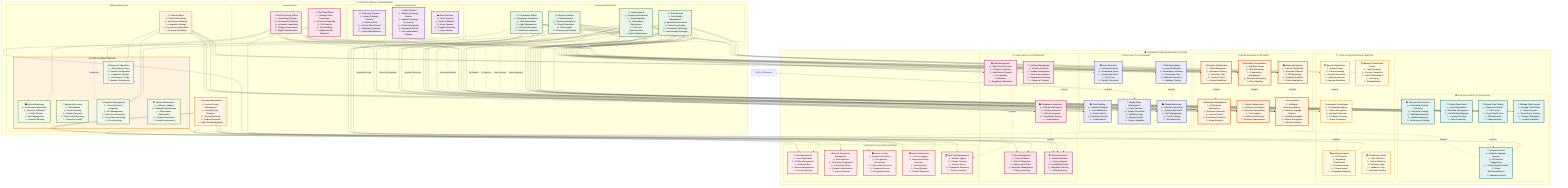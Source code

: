 graph TB
    %% ========================================================================
    %% DATAWAVE DATA GOVERNANCE SYSTEM - ADVANCED USE CASE DIAGRAM
    %% ========================================================================
    
    %% External Actors
    subgraph ACTORS["👥 SYSTEM ACTORS & STAKEHOLDERS"]
        direction TB
        
        %% Primary Business Users
        subgraph PRIMARY_USERS["Primary Business Users"]
            DATA_STEWARD["👨‍💼 Data Steward<br/>├─ Data Quality Management<br/>├─ Metadata Governance<br/>├─ Data Classification<br/>├─ Compliance Monitoring<br/>└─ Data Lineage Oversight"]
            
            DATA_ENGINEER["👨‍💻 Data Engineer<br/>├─ Pipeline Development<br/>├─ Data Integration<br/>├─ Performance Optimization<br/>├─ Technical Implementation<br/>└─ System Maintenance"]
            
            COMPLIANCE_OFFICER["👩‍⚖️ Compliance Officer<br/>├─ Regulatory Compliance<br/>├─ Risk Assessment<br/>├─ Audit Management<br/>├─ Policy Enforcement<br/>└─ Violation Investigation"]
            
            BUSINESS_ANALYST["👩‍📊 Business Analyst<br/>├─ Data Discovery<br/>├─ Business Intelligence<br/>├─ Report Generation<br/>├─ Data Insights<br/>└─ Requirements Analysis"]
        end
        
        %% Administrative Users
        subgraph ADMIN_USERS["Administrative Users"]
            SYSTEM_ADMIN["👨‍🔧 System Administrator<br/>├─ System Configuration<br/>├─ User Management<br/>├─ Security Administration<br/>├─ Performance Monitoring<br/>└─ Infrastructure Management"]
            
            DATA_ARCHITECT["👩‍🏗️ Data Architect<br/>├─ Data Model Design<br/>├─ Architecture Planning<br/>├─ Integration Strategy<br/>├─ Governance Framework<br/>└─ Technical Standards"]
            
            SECURITY_ADMIN["🔐 Security Administrator<br/>├─ Access Control Management<br/>├─ Security Policy Definition<br/>├─ Threat Monitoring<br/>├─ Incident Response<br/>└─ Audit Trail Management"]
        end
        
        %% Executive Users
        subgraph EXECUTIVE_USERS["Executive Users"]
            CDO["👔 Chief Data Officer<br/>├─ Strategic Data Governance<br/>├─ Executive Reporting<br/>├─ ROI Analysis<br/>├─ Data Strategy<br/>└─ Organizational Alignment"]
            
            CTO["👔 Chief Technology Officer<br/>├─ Technology Strategy<br/>├─ Infrastructure Planning<br/>├─ Innovation Leadership<br/>├─ Technical Governance<br/>└─ Digital Transformation"]
        end
        
        %% External Systems
        subgraph EXTERNAL_SYSTEMS["External System Actors"]
            AZURE_SERVICES["☁️ Azure Services<br/>├─ Azure Purview<br/>├─ Azure Databricks<br/>├─ Azure Synapse<br/>├─ Cognitive Services<br/>└─ Azure Monitor"]
            
            THIRD_PARTY_SYSTEMS["🌐 Third-party Systems<br/>├─ Legacy Database Systems<br/>├─ External APIs<br/>├─ Partner Data Sources<br/>├─ Regulatory Systems<br/>└─ Cloud Data Platforms"]
            
            AI_SYSTEMS["🤖 AI/ML Systems<br/>├─ Machine Learning Models<br/>├─ Natural Language Processing<br/>├─ Pattern Recognition<br/>├─ Anomaly Detection<br/>└─ Recommendation Engines"]
        end
    end
    
    %% Core Use Cases
    subgraph CORE_SYSTEM["🏛️ DATAWAVE DATA GOVERNANCE SYSTEM"]
        direction TB
        
        %% Data Discovery & Cataloging Use Cases
        subgraph DATA_DISCOVERY["📚 DATA DISCOVERY & CATALOGING"]
            direction TB
            UC_DISCOVER_DATA["🔍 Discover Data Sources<br/>├─ Automated Schema Discovery<br/>├─ Connection Testing<br/>├─ Metadata Extraction<br/>├─ Health Assessment<br/>└─ Performance Profiling"]
            
            UC_CATALOG_ASSETS["📖 Catalog Data Assets<br/>├─ Asset Registration<br/>├─ Metadata Management<br/>├─ Relationship Mapping<br/>├─ Lineage Tracking<br/>└─ Search Indexing"]
            
            UC_BROWSE_CATALOG["🔎 Browse Data Catalog<br/>├─ Advanced Search<br/>├─ Filter & Sort<br/>├─ Asset Details View<br/>├─ Related Assets<br/>└─ Usage Analytics"]
            
            UC_MANAGE_LINEAGE["🔗 Manage Data Lineage<br/>├─ Lineage Visualization<br/>├─ Impact Analysis<br/>├─ Dependency Tracking<br/>├─ Change Propagation<br/>└─ Lineage Validation"]
            
            UC_SEMANTIC_SEARCH["🧠 Semantic Search<br/>├─ Natural Language Queries<br/>├─ AI-Powered Suggestions<br/>├─ Context-Aware Results<br/>├─ Smart Recommendations<br/>└─ Federated Search"]
        end
        
        %% Data Classification & Labeling Use Cases
        subgraph DATA_CLASSIFICATION["🏷️ DATA CLASSIFICATION & LABELING"]
            direction TB
            UC_AUTO_CLASSIFY["🤖 Automated Classification<br/>├─ AI-Powered Analysis<br/>├─ Pattern Recognition<br/>├─ Sensitivity Detection<br/>├─ Confidence Scoring<br/>└─ Batch Processing"]
            
            UC_MANUAL_CLASSIFY["✋ Manual Classification<br/>├─ Expert Review<br/>├─ Custom Labeling<br/>├─ Override Automation<br/>├─ Quality Assurance<br/>└─ Approval Workflows"]
            
            UC_MANAGE_LABELS["🏷️ Manage Classification Labels<br/>├─ Label Hierarchy<br/>├─ Custom Categories<br/>├─ Label Relationships<br/>├─ Versioning<br/>└─ Standardization"]
            
            UC_SENSITIVITY_ANALYSIS["🔍 Sensitivity Analysis<br/>├─ PII Detection<br/>├─ Regulatory Classification<br/>├─ Risk Assessment<br/>├─ Privacy Impact<br/>└─ Compliance Mapping"]
            
            UC_CLASSIFICATION_RULES["📋 Classification Rules<br/>├─ Rule Definition<br/>├─ Pattern Matching<br/>├─ Business Logic<br/>├─ Validation Logic<br/>└─ Exception Handling"]
        end
        
        %% Compliance & Governance Use Cases
        subgraph COMPLIANCE_GOVERNANCE["⚖️ COMPLIANCE & GOVERNANCE"]
            direction TB
            UC_POLICY_MANAGEMENT["📜 Policy Management<br/>├─ Policy Definition<br/>├─ Rule Configuration<br/>├─ Enforcement Rules<br/>├─ Exception Management<br/>└─ Policy Versioning"]
            
            UC_COMPLIANCE_MONITORING["📊 Compliance Monitoring<br/>├─ Real-time Monitoring<br/>├─ Violation Detection<br/>├─ Risk Assessment<br/>├─ Compliance Scoring<br/>└─ Trend Analysis"]
            
            UC_AUDIT_MANAGEMENT["🔍 Audit Management<br/>├─ Audit Trail Generation<br/>├─ Evidence Collection<br/>├─ Audit Report Creation<br/>├─ Compliance Certification<br/>└─ Regulatory Submission"]
            
            UC_RISK_ASSESSMENT["⚠️ Risk Assessment<br/>├─ Risk Identification<br/>├─ Impact Analysis<br/>├─ Probability Scoring<br/>├─ Mitigation Planning<br/>└─ Risk Monitoring"]
            
            UC_VIOLATION_MANAGEMENT["🚨 Violation Management<br/>├─ Violation Detection<br/>├─ Incident Investigation<br/>├─ Root Cause Analysis<br/>├─ Remediation Planning<br/>└─ Follow-up Tracking"]
        end
        
        %% Data Quality & Scanning Use Cases
        subgraph DATA_QUALITY["✅ DATA QUALITY & SCANNING"]
            direction TB
            UC_DATA_PROFILING["📈 Data Profiling<br/>├─ Statistical Analysis<br/>├─ Data Distribution<br/>├─ Quality Metrics<br/>├─ Anomaly Detection<br/>└─ Trend Analysis"]
            
            UC_QUALITY_RULES["📏 Quality Rules Management<br/>├─ Rule Definition<br/>├─ Quality Thresholds<br/>├─ Validation Logic<br/>├─ Business Rules<br/>└─ Custom Validators"]
            
            UC_SCAN_EXECUTION["🔍 Scan Execution<br/>├─ Scheduled Scans<br/>├─ On-demand Scans<br/>├─ Incremental Scans<br/>├─ Full Scans<br/>└─ Parallel Processing"]
            
            UC_QUALITY_MONITORING["📊 Quality Monitoring<br/>├─ Real-time Monitoring<br/>├─ Quality Dashboards<br/>├─ Alert Management<br/>├─ Trend Tracking<br/>└─ SLA Monitoring"]
            
            UC_REMEDIATION["🔧 Data Remediation<br/>├─ Issue Identification<br/>├─ Remediation Planning<br/>├─ Automated Fixes<br/>├─ Manual Corrections<br/>└─ Validation Testing"]
        end
        
        %% Racine Advanced Features Use Cases
        subgraph RACINE_FEATURES["👑 RACINE ADVANCED FEATURES"]
            direction TB
            UC_WORKSPACE_MGMT["🏢 Workspace Management<br/>├─ Multi-tenant Workspaces<br/>├─ Resource Allocation<br/>├─ Access Control<br/>├─ Environment Isolation<br/>└─ Usage Analytics"]
            
            UC_WORKFLOW_ORCHESTRATION["⚙️ Workflow Orchestration<br/>├─ Workflow Design<br/>├─ Task Scheduling<br/>├─ Dependency Management<br/>├─ Execution Monitoring<br/>└─ Error Handling"]
            
            UC_PIPELINE_OPTIMIZATION["🚀 Pipeline Optimization<br/>├─ Performance Analysis<br/>├─ Resource Optimization<br/>├─ Cost Analysis<br/>├─ Bottleneck Detection<br/>└─ AI-driven Improvements"]
            
            UC_AI_ASSISTANCE["🧠 AI Assistance<br/>├─ Intelligent Recommendations<br/>├─ Natural Language Queries<br/>├─ Automated Insights<br/>├─ Pattern Recognition<br/>└─ Decision Support"]
            
            UC_COLLABORATION["👥 Real-time Collaboration<br/>├─ Team Workspaces<br/>├─ Document Sharing<br/>├─ Real-time Chat<br/>├─ Version Control<br/>└─ Review Workflows"]
            
            UC_DASHBOARD_ANALYTICS["📈 Advanced Analytics<br/>├─ Custom Dashboards<br/>├─ Executive Reports<br/>├─ KPI Monitoring<br/>├─ Predictive Analytics<br/>└─ Data Visualization"]
        end
        
        %% Security & Access Control Use Cases
        subgraph SECURITY_ACCESS["🔐 SECURITY & ACCESS CONTROL"]
            direction TB
            UC_USER_MANAGEMENT["👤 User Management<br/>├─ User Registration<br/>├─ Profile Management<br/>├─ Authentication<br/>├─ Session Management<br/>└─ Account Security"]
            
            UC_ROLE_MANAGEMENT["🗝️ Role & Permission Management<br/>├─ Role Definition<br/>├─ Permission Assignment<br/>├─ Hierarchical Roles<br/>├─ Dynamic Authorization<br/>└─ Access Reviews"]
            
            UC_ACCESS_CONTROL["🛡️ Access Control<br/>├─ Resource Protection<br/>├─ Fine-grained Permissions<br/>├─ Context-based Access<br/>├─ Temporary Access<br/>└─ Emergency Access"]
            
            UC_SECURITY_MONITORING["👁️ Security Monitoring<br/>├─ Access Logging<br/>├─ Suspicious Activity Detection<br/>├─ Security Alerts<br/>├─ Threat Analysis<br/>└─ Incident Response"]
            
            UC_AUDIT_TRAIL["📋 Audit Trail Management<br/>├─ Activity Logging<br/>├─ Change Tracking<br/>├─ Access History<br/>├─ Compliance Reporting<br/>└─ Forensic Analysis"]
        end
        
        %% System Administration Use Cases
        subgraph SYSTEM_ADMIN["🔧 SYSTEM ADMINISTRATION"]
            direction TB
            UC_SYSTEM_CONFIG["⚙️ System Configuration<br/>├─ Environment Setup<br/>├─ Feature Configuration<br/>├─ Integration Settings<br/>├─ Performance Tuning<br/>└─ Backup Configuration"]
            
            UC_MONITORING["📊 System Monitoring<br/>├─ Performance Monitoring<br/>├─ Resource Utilization<br/>├─ Health Checks<br/>├─ Alert Management<br/>└─ Capacity Planning"]
            
            UC_BACKUP_RECOVERY["💾 Backup & Recovery<br/>├─ Data Backup<br/>├─ System Backup<br/>├─ Disaster Recovery<br/>├─ Point-in-time Recovery<br/>└─ Recovery Testing"]
            
            UC_INTEGRATION_MGMT["🔌 Integration Management<br/>├─ External System Integration<br/>├─ API Management<br/>├─ Data Synchronization<br/>├─ Connection Monitoring<br/>└─ Error Handling"]
            
            UC_MAINTENANCE["🛠️ System Maintenance<br/>├─ Software Updates<br/>├─ Database Maintenance<br/>├─ Performance Optimization<br/>├─ Cleanup Operations<br/>└─ Health Assessments"]
        end
    end
    
    %% ========================================================================
    %% USE CASE RELATIONSHIPS & INTERACTIONS
    %% ========================================================================
    
    %% Data Steward Interactions
    DATA_STEWARD --> UC_DISCOVER_DATA
    DATA_STEWARD --> UC_CATALOG_ASSETS
    DATA_STEWARD --> UC_BROWSE_CATALOG
    DATA_STEWARD --> UC_MANAGE_LINEAGE
    DATA_STEWARD --> UC_MANUAL_CLASSIFY
    DATA_STEWARD --> UC_MANAGE_LABELS
    DATA_STEWARD --> UC_DATA_PROFILING
    DATA_STEsteward --> UC_QUALITY_RULES
    DATA_STEWARD --> UC_REMEDIATION
    DATA_STEWARD --> UC_WORKSPACE_MGMT
    DATA_STEWARD --> UC_COLLABORATION
    
    %% Data Engineer Interactions
    DATA_ENGINEER --> UC_DISCOVER_DATA
    DATA_ENGINEER --> UC_SCAN_EXECUTION
    DATA_ENGINEER --> UC_WORKFLOW_ORCHESTRATION
    DATA_ENGINEER --> UC_PIPELINE_OPTIMIZATION
    DATA_ENGINEER --> UC_INTEGRATION_MGMT
    DATA_ENGINEER --> UC_QUALITY_MONITORING
    DATA_ENGINEER --> UC_REMEDIATION
    DATA_ENGINEER --> UC_AI_ASSISTANCE
    DATA_ENGINEER --> UC_COLLABORATION
    
    %% Compliance Officer Interactions
    COMPLIANCE_OFFICER --> UC_POLICY_MANAGEMENT
    COMPLIANCE_OFFICER --> UC_COMPLIANCE_MONITORING
    COMPLIANCE_OFFICER --> UC_AUDIT_MANAGEMENT
    COMPLIANCE_OFFICER --> UC_RISK_ASSESSMENT
    COMPLIANCE_OFFICER --> UC_VIOLATION_MANAGEMENT
    COMPLIANCE_OFFICER --> UC_SENSITIVITY_ANALYSIS
    COMPLIANCE_OFFICER --> UC_BROWSE_CATALOG
    COMPLIANCE_OFFICER --> UC_DASHBOARD_ANALYTICS
    
    %% Business Analyst Interactions
    BUSINESS_ANALYST --> UC_BROWSE_CATALOG
    BUSINESS_ANALYST --> UC_SEMANTIC_SEARCH
    BUSINESS_ANALYST --> UC_MANAGE_LINEAGE
    BUSINESS_ANALYST --> UC_DASHBOARD_ANALYTICS
    BUSINESS_ANALYST --> UC_DATA_PROFILING
    BUSINESS_ANALYST --> UC_AI_ASSISTANCE
    BUSINESS_ANALYST --> UC_COLLABORATION
    
    %% System Administrator Interactions
    SYSTEM_ADMIN --> UC_SYSTEM_CONFIG
    SYSTEM_ADMIN --> UC_MONITORING
    SYSTEM_ADMIN --> UC_BACKUP_RECOVERY
    SYSTEM_ADMIN --> UC_INTEGRATION_MGMT
    SYSTEM_ADMIN --> UC_MAINTENANCE
    SYSTEM_ADMIN --> UC_USER_MANAGEMENT
    SYSTEM_ADMIN --> UC_SECURITY_MONITORING
    
    %% Data Architect Interactions
    DATA_ARCHITECT --> UC_CATALOG_ASSETS
    DATA_ARCHITECT --> UC_MANAGE_LINEAGE
    DATA_ARCHITECT --> UC_WORKSPACE_MGMT
    DATA_ARCHITECT --> UC_WORKFLOW_ORCHESTRATION
    DATA_ARCHITECT --> UC_INTEGRATION_MGMT
    DATA_ARCHITECT --> UC_SYSTEM_CONFIG
    DATA_ARCHITECT --> UC_DASHBOARD_ANALYTICS
    
    %% Security Administrator Interactions
    SECURITY_ADMIN --> UC_USER_MANAGEMENT
    SECURITY_ADMIN --> UC_ROLE_MANAGEMENT
    SECURITY_ADMIN --> UC_ACCESS_CONTROL
    SECURITY_ADMIN --> UC_SECURITY_MONITORING
    SECURITY_ADMIN --> UC_AUDIT_TRAIL
    SECURITY_ADMIN --> UC_POLICY_MANAGEMENT
    
    %% Executive Interactions
    CDO --> UC_DASHBOARD_ANALYTICS
    CDO --> UC_COMPLIANCE_MONITORING
    CDO --> UC_RISK_ASSESSMENT
    CDO --> UC_AUDIT_MANAGEMENT
    CDO --> UC_AI_ASSISTANCE
    
    CTO --> UC_MONITORING
    CTO --> UC_PIPELINE_OPTIMIZATION
    CTO --> UC_SYSTEM_CONFIG
    CTO --> UC_DASHBOARD_ANALYTICS
    CTO --> UC_AI_ASSISTANCE
    
    %% External System Interactions
    AZURE_SERVICES -.->|"Data Integration"| UC_DISCOVER_DATA
    AZURE_SERVICES -.->|"AI Services"| UC_AUTO_CLASSIFY
    AZURE_SERVICES -.->|"Analytics"| UC_DASHBOARD_ANALYTICS
    
    THIRD_PARTY_SYSTEMS -.->|"Data Sources"| UC_DISCOVER_DATA
    THIRD_PARTY_SYSTEMS -.->|"Integration"| UC_INTEGRATION_MGMT
    THIRD_PARTY_SYSTEMS -.->|"Compliance Data"| UC_COMPLIANCE_MONITORING
    
    AI_SYSTEMS -.->|"ML Models"| UC_AUTO_CLASSIFY
    AI_SYSTEMS -.->|"Recommendations"| UC_AI_ASSISTANCE
    AI_SYSTEMS -.->|"Pattern Recognition"| UC_DATA_PROFILING
    AI_SYSTEMS -.->|"Anomaly Detection"| UC_QUALITY_MONITORING
    
    %% Use Case Dependencies (includes)
    UC_BROWSE_CATALOG -.->|"includes"| UC_SEMANTIC_SEARCH
    UC_AUTO_CLASSIFY -.->|"includes"| UC_SENSITIVITY_ANALYSIS
    UC_COMPLIANCE_MONITORING -.->|"includes"| UC_RISK_ASSESSMENT
    UC_SCAN_EXECUTION -.->|"includes"| UC_DATA_PROFILING
    UC_WORKFLOW_ORCHESTRATION -.->|"includes"| UC_PIPELINE_OPTIMIZATION
    UC_DASHBOARD_ANALYTICS -.->|"includes"| UC_AI_ASSISTANCE
    UC_VIOLATION_MANAGEMENT -.->|"includes"| UC_AUDIT_TRAIL
    UC_WORKSPACE_MGMT -.->|"includes"| UC_ACCESS_CONTROL
    
    %% Use Case Extensions (extends)
    UC_MANUAL_CLASSIFY -.->|"extends"| UC_AUTO_CLASSIFY
    UC_REMEDIATION -.->|"extends"| UC_QUALITY_MONITORING
    UC_VIOLATION_MANAGEMENT -.->|"extends"| UC_COMPLIANCE_MONITORING
    UC_COLLABORATION -.->|"extends"| UC_WORKSPACE_MGMT
    UC_AI_ASSISTANCE -.->|"extends"| UC_SEMANTIC_SEARCH
    
    %% ========================================================================
    %% STYLING & VISUAL ENHANCEMENTS
    %% ========================================================================
    
    classDef actorClass fill:#e3f2fd,stroke:#1976d2,stroke-width:3px,color:#000
    classDef primaryUserClass fill:#e8f5e8,stroke:#2e7d32,stroke-width:3px,color:#000
    classDef adminUserClass fill:#fff3e0,stroke:#f57c00,stroke-width:3px,color:#000
    classDef executiveClass fill:#fce4ec,stroke:#c2185b,stroke-width:3px,color:#000
    classDef externalClass fill:#f3e5f5,stroke:#7b1fa2,stroke-width:3px,color:#000
    classDef discoveryClass fill:#e0f2f1,stroke:#00695c,stroke-width:3px,color:#000
    classDef classificationClass fill:#fff8e1,stroke:#ff8f00,stroke-width:3px,color:#000
    classDef complianceClass fill:#fce4ec,stroke:#ad1457,stroke-width:3px,color:#000
    classDef qualityClass fill:#e8eaf6,stroke:#3f51b5,stroke-width:3px,color:#000
    classDef racineClass fill:#fff3e0,stroke:#e65100,stroke-width:4px,color:#000
    classDef securityClass fill:#ffebee,stroke:#c62828,stroke-width:3px,color:#000
    classDef adminClass fill:#f1f8e9,stroke:#558b2f,stroke-width:3px,color:#000
    
    %% Apply styles to actors
    class DATA_STEWARD,DATA_ENGINEER,COMPLIANCE_OFFICER,BUSINESS_ANALYST primaryUserClass
    class SYSTEM_ADMIN,DATA_ARCHITECT,SECURITY_ADMIN adminUserClass
    class CDO,CTO executiveClass
    class AZURE_SERVICES,THIRD_PARTY_SYSTEMS,AI_SYSTEMS externalClass
    
    %% Apply styles to use case groups
    class UC_DISCOVER_DATA,UC_CATALOG_ASSETS,UC_BROWSE_CATALOG,UC_MANAGE_LINEAGE,UC_SEMANTIC_SEARCH discoveryClass
    class UC_AUTO_CLASSIFY,UC_MANUAL_CLASSIFY,UC_MANAGE_LABELS,UC_SENSITIVITY_ANALYSIS,UC_CLASSIFICATION_RULES classificationClass
    class UC_POLICY_MANAGEMENT,UC_COMPLIANCE_MONITORING,UC_AUDIT_MANAGEMENT,UC_RISK_ASSESSMENT,UC_VIOLATION_MANAGEMENT complianceClass
    class UC_DATA_PROFILING,UC_QUALITY_RULES,UC_SCAN_EXECUTION,UC_QUALITY_MONITORING,UC_REMEDIATION qualityClass
    class UC_WORKSPACE_MGMT,UC_WORKFLOW_ORCHESTRATION,UC_PIPELINE_OPTIMIZATION,UC_AI_ASSISTANCE,UC_COLLABORATION,UC_DASHBOARD_ANALYTICS racineClass
    class UC_USER_MANAGEMENT,UC_ROLE_MANAGEMENT,UC_ACCESS_CONTROL,UC_SECURITY_MONITORING,UC_AUDIT_TRAIL securityClass
    class UC_SYSTEM_CONFIG,UC_MONITORING,UC_BACKUP_RECOVERY,UC_INTEGRATION_MGMT,UC_MAINTENANCE adminClass